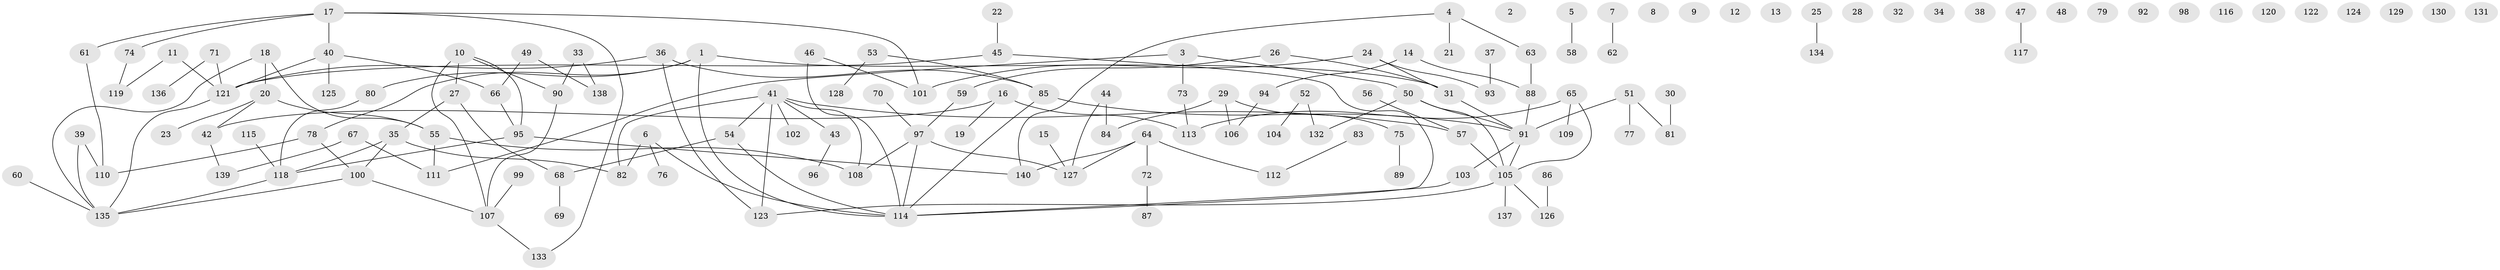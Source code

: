// Generated by graph-tools (version 1.1) at 2025/39/03/09/25 04:39:54]
// undirected, 140 vertices, 150 edges
graph export_dot {
graph [start="1"]
  node [color=gray90,style=filled];
  1;
  2;
  3;
  4;
  5;
  6;
  7;
  8;
  9;
  10;
  11;
  12;
  13;
  14;
  15;
  16;
  17;
  18;
  19;
  20;
  21;
  22;
  23;
  24;
  25;
  26;
  27;
  28;
  29;
  30;
  31;
  32;
  33;
  34;
  35;
  36;
  37;
  38;
  39;
  40;
  41;
  42;
  43;
  44;
  45;
  46;
  47;
  48;
  49;
  50;
  51;
  52;
  53;
  54;
  55;
  56;
  57;
  58;
  59;
  60;
  61;
  62;
  63;
  64;
  65;
  66;
  67;
  68;
  69;
  70;
  71;
  72;
  73;
  74;
  75;
  76;
  77;
  78;
  79;
  80;
  81;
  82;
  83;
  84;
  85;
  86;
  87;
  88;
  89;
  90;
  91;
  92;
  93;
  94;
  95;
  96;
  97;
  98;
  99;
  100;
  101;
  102;
  103;
  104;
  105;
  106;
  107;
  108;
  109;
  110;
  111;
  112;
  113;
  114;
  115;
  116;
  117;
  118;
  119;
  120;
  121;
  122;
  123;
  124;
  125;
  126;
  127;
  128;
  129;
  130;
  131;
  132;
  133;
  134;
  135;
  136;
  137;
  138;
  139;
  140;
  1 -- 31;
  1 -- 78;
  1 -- 80;
  1 -- 114;
  3 -- 50;
  3 -- 73;
  3 -- 111;
  4 -- 21;
  4 -- 63;
  4 -- 140;
  5 -- 58;
  6 -- 76;
  6 -- 82;
  6 -- 114;
  7 -- 62;
  10 -- 27;
  10 -- 90;
  10 -- 95;
  10 -- 107;
  11 -- 119;
  11 -- 121;
  14 -- 88;
  14 -- 94;
  15 -- 127;
  16 -- 19;
  16 -- 42;
  16 -- 113;
  17 -- 40;
  17 -- 61;
  17 -- 74;
  17 -- 101;
  17 -- 133;
  18 -- 20;
  18 -- 55;
  18 -- 135;
  20 -- 23;
  20 -- 42;
  20 -- 55;
  22 -- 45;
  24 -- 31;
  24 -- 93;
  24 -- 101;
  25 -- 134;
  26 -- 31;
  26 -- 59;
  27 -- 35;
  27 -- 68;
  29 -- 75;
  29 -- 84;
  29 -- 106;
  30 -- 81;
  31 -- 91;
  33 -- 90;
  33 -- 138;
  35 -- 82;
  35 -- 100;
  35 -- 118;
  36 -- 85;
  36 -- 121;
  36 -- 123;
  37 -- 93;
  39 -- 110;
  39 -- 135;
  40 -- 66;
  40 -- 121;
  40 -- 125;
  41 -- 43;
  41 -- 54;
  41 -- 57;
  41 -- 82;
  41 -- 102;
  41 -- 108;
  41 -- 123;
  42 -- 139;
  43 -- 96;
  44 -- 84;
  44 -- 127;
  45 -- 114;
  45 -- 121;
  46 -- 101;
  46 -- 114;
  47 -- 117;
  49 -- 66;
  49 -- 138;
  50 -- 91;
  50 -- 105;
  50 -- 132;
  51 -- 77;
  51 -- 81;
  51 -- 91;
  52 -- 104;
  52 -- 132;
  53 -- 85;
  53 -- 128;
  54 -- 68;
  54 -- 114;
  55 -- 108;
  55 -- 111;
  56 -- 57;
  57 -- 105;
  59 -- 97;
  60 -- 135;
  61 -- 110;
  63 -- 88;
  64 -- 72;
  64 -- 112;
  64 -- 127;
  64 -- 140;
  65 -- 105;
  65 -- 109;
  65 -- 113;
  66 -- 95;
  67 -- 111;
  67 -- 139;
  68 -- 69;
  70 -- 97;
  71 -- 121;
  71 -- 136;
  72 -- 87;
  73 -- 113;
  74 -- 119;
  75 -- 89;
  78 -- 100;
  78 -- 110;
  80 -- 118;
  83 -- 112;
  85 -- 91;
  85 -- 114;
  86 -- 126;
  88 -- 91;
  90 -- 107;
  91 -- 103;
  91 -- 105;
  94 -- 106;
  95 -- 118;
  95 -- 140;
  97 -- 108;
  97 -- 114;
  97 -- 127;
  99 -- 107;
  100 -- 107;
  100 -- 135;
  103 -- 114;
  105 -- 123;
  105 -- 126;
  105 -- 137;
  107 -- 133;
  115 -- 118;
  118 -- 135;
  121 -- 135;
}

